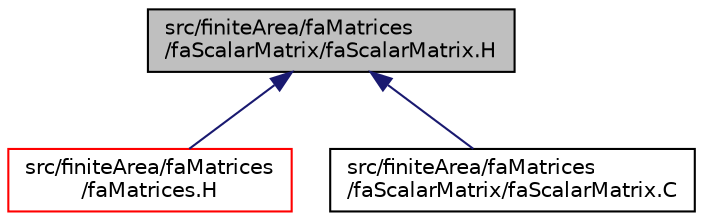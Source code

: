 digraph "src/finiteArea/faMatrices/faScalarMatrix/faScalarMatrix.H"
{
  bgcolor="transparent";
  edge [fontname="Helvetica",fontsize="10",labelfontname="Helvetica",labelfontsize="10"];
  node [fontname="Helvetica",fontsize="10",shape=record];
  Node1 [label="src/finiteArea/faMatrices\l/faScalarMatrix/faScalarMatrix.H",height=0.2,width=0.4,color="black", fillcolor="grey75", style="filled" fontcolor="black"];
  Node1 -> Node2 [dir="back",color="midnightblue",fontsize="10",style="solid",fontname="Helvetica"];
  Node2 [label="src/finiteArea/faMatrices\l/faMatrices.H",height=0.2,width=0.4,color="red",URL="$faMatrices_8H.html"];
  Node1 -> Node3 [dir="back",color="midnightblue",fontsize="10",style="solid",fontname="Helvetica"];
  Node3 [label="src/finiteArea/faMatrices\l/faScalarMatrix/faScalarMatrix.C",height=0.2,width=0.4,color="black",URL="$faScalarMatrix_8C.html",tooltip="Finite-Area scalar matrix member functions and operators. "];
}
